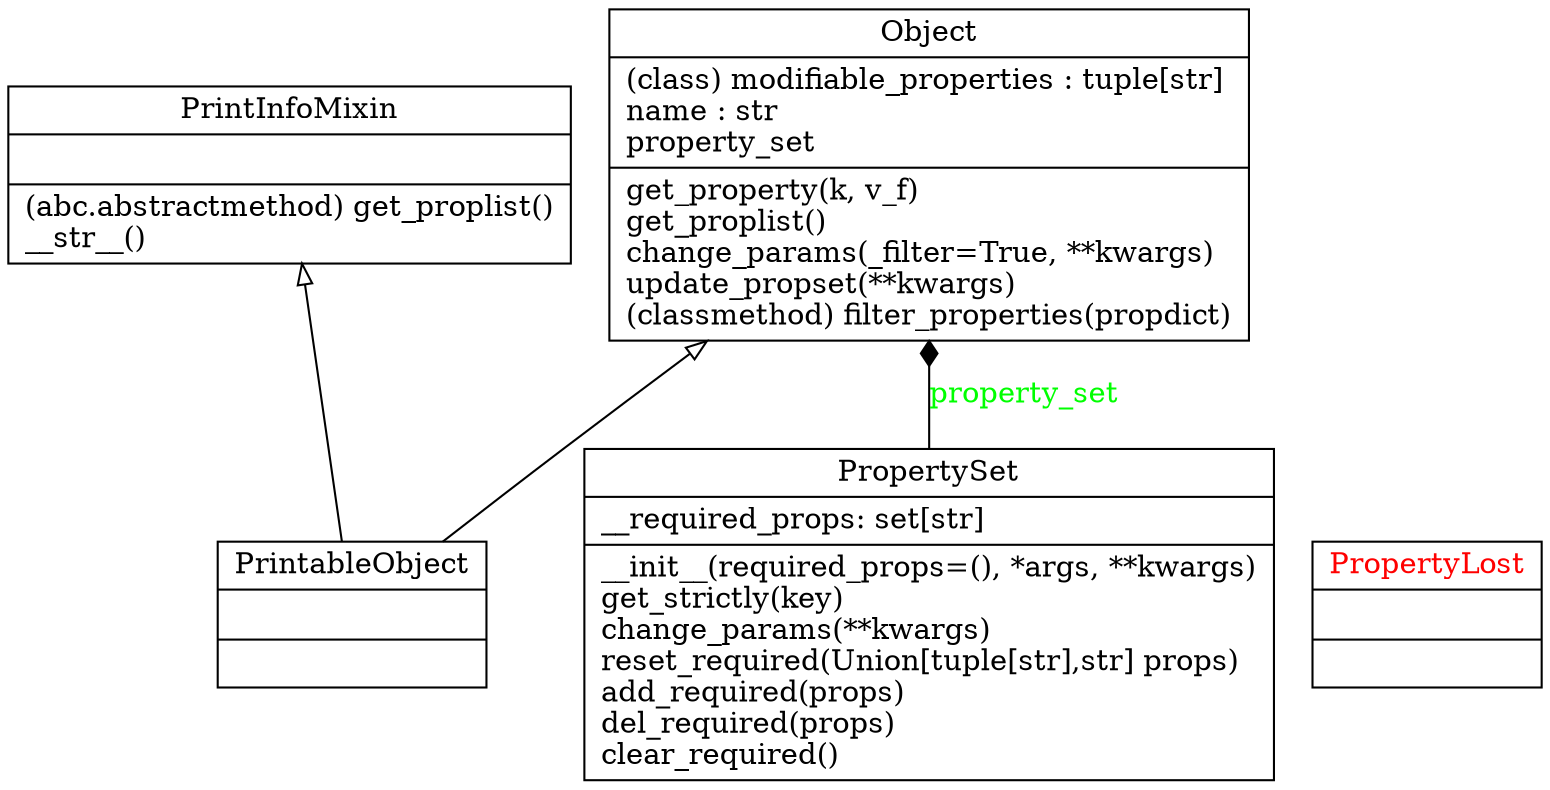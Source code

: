 digraph "classes" {
charset="utf-8"
rankdir=BT
"0" [label="{PrintInfoMixin|\l|(abc.abstractmethod) get_proplist()\l__str__()\l}", shape="record"];
"1" [label="{PrintableObject|\l|}", shape="record"];
"2" [fontcolor="red", label="{PropertyLost|\l|}", shape="record"];
"3" [label="{PropertySet|__required_props: set[str]\l|__init__(required_props=(), *args, **kwargs)\lget_strictly(key)\lchange_params(**kwargs)\lreset_required(Union[tuple[str],str] props)\ladd_required(props)\ldel_required(props)\lclear_required()\l}", shape="record"];
"4" [label="{Object|(class) modifiable_properties : tuple[str]\lname : str\lproperty_set\l|get_property(k, v_f)\lget_proplist()\lchange_params(_filter=True, **kwargs)\lupdate_propset(**kwargs)\l(classmethod) filter_properties(propdict)\l}", shape="record"];
"1" -> "0" [arrowhead="empty", arrowtail="none"];
"1" -> "4" [arrowhead="empty", arrowtail="none"];
"3" -> "4" [arrowhead="diamond", arrowtail="none", fontcolor="green", label="property_set", style="solid"];
}
